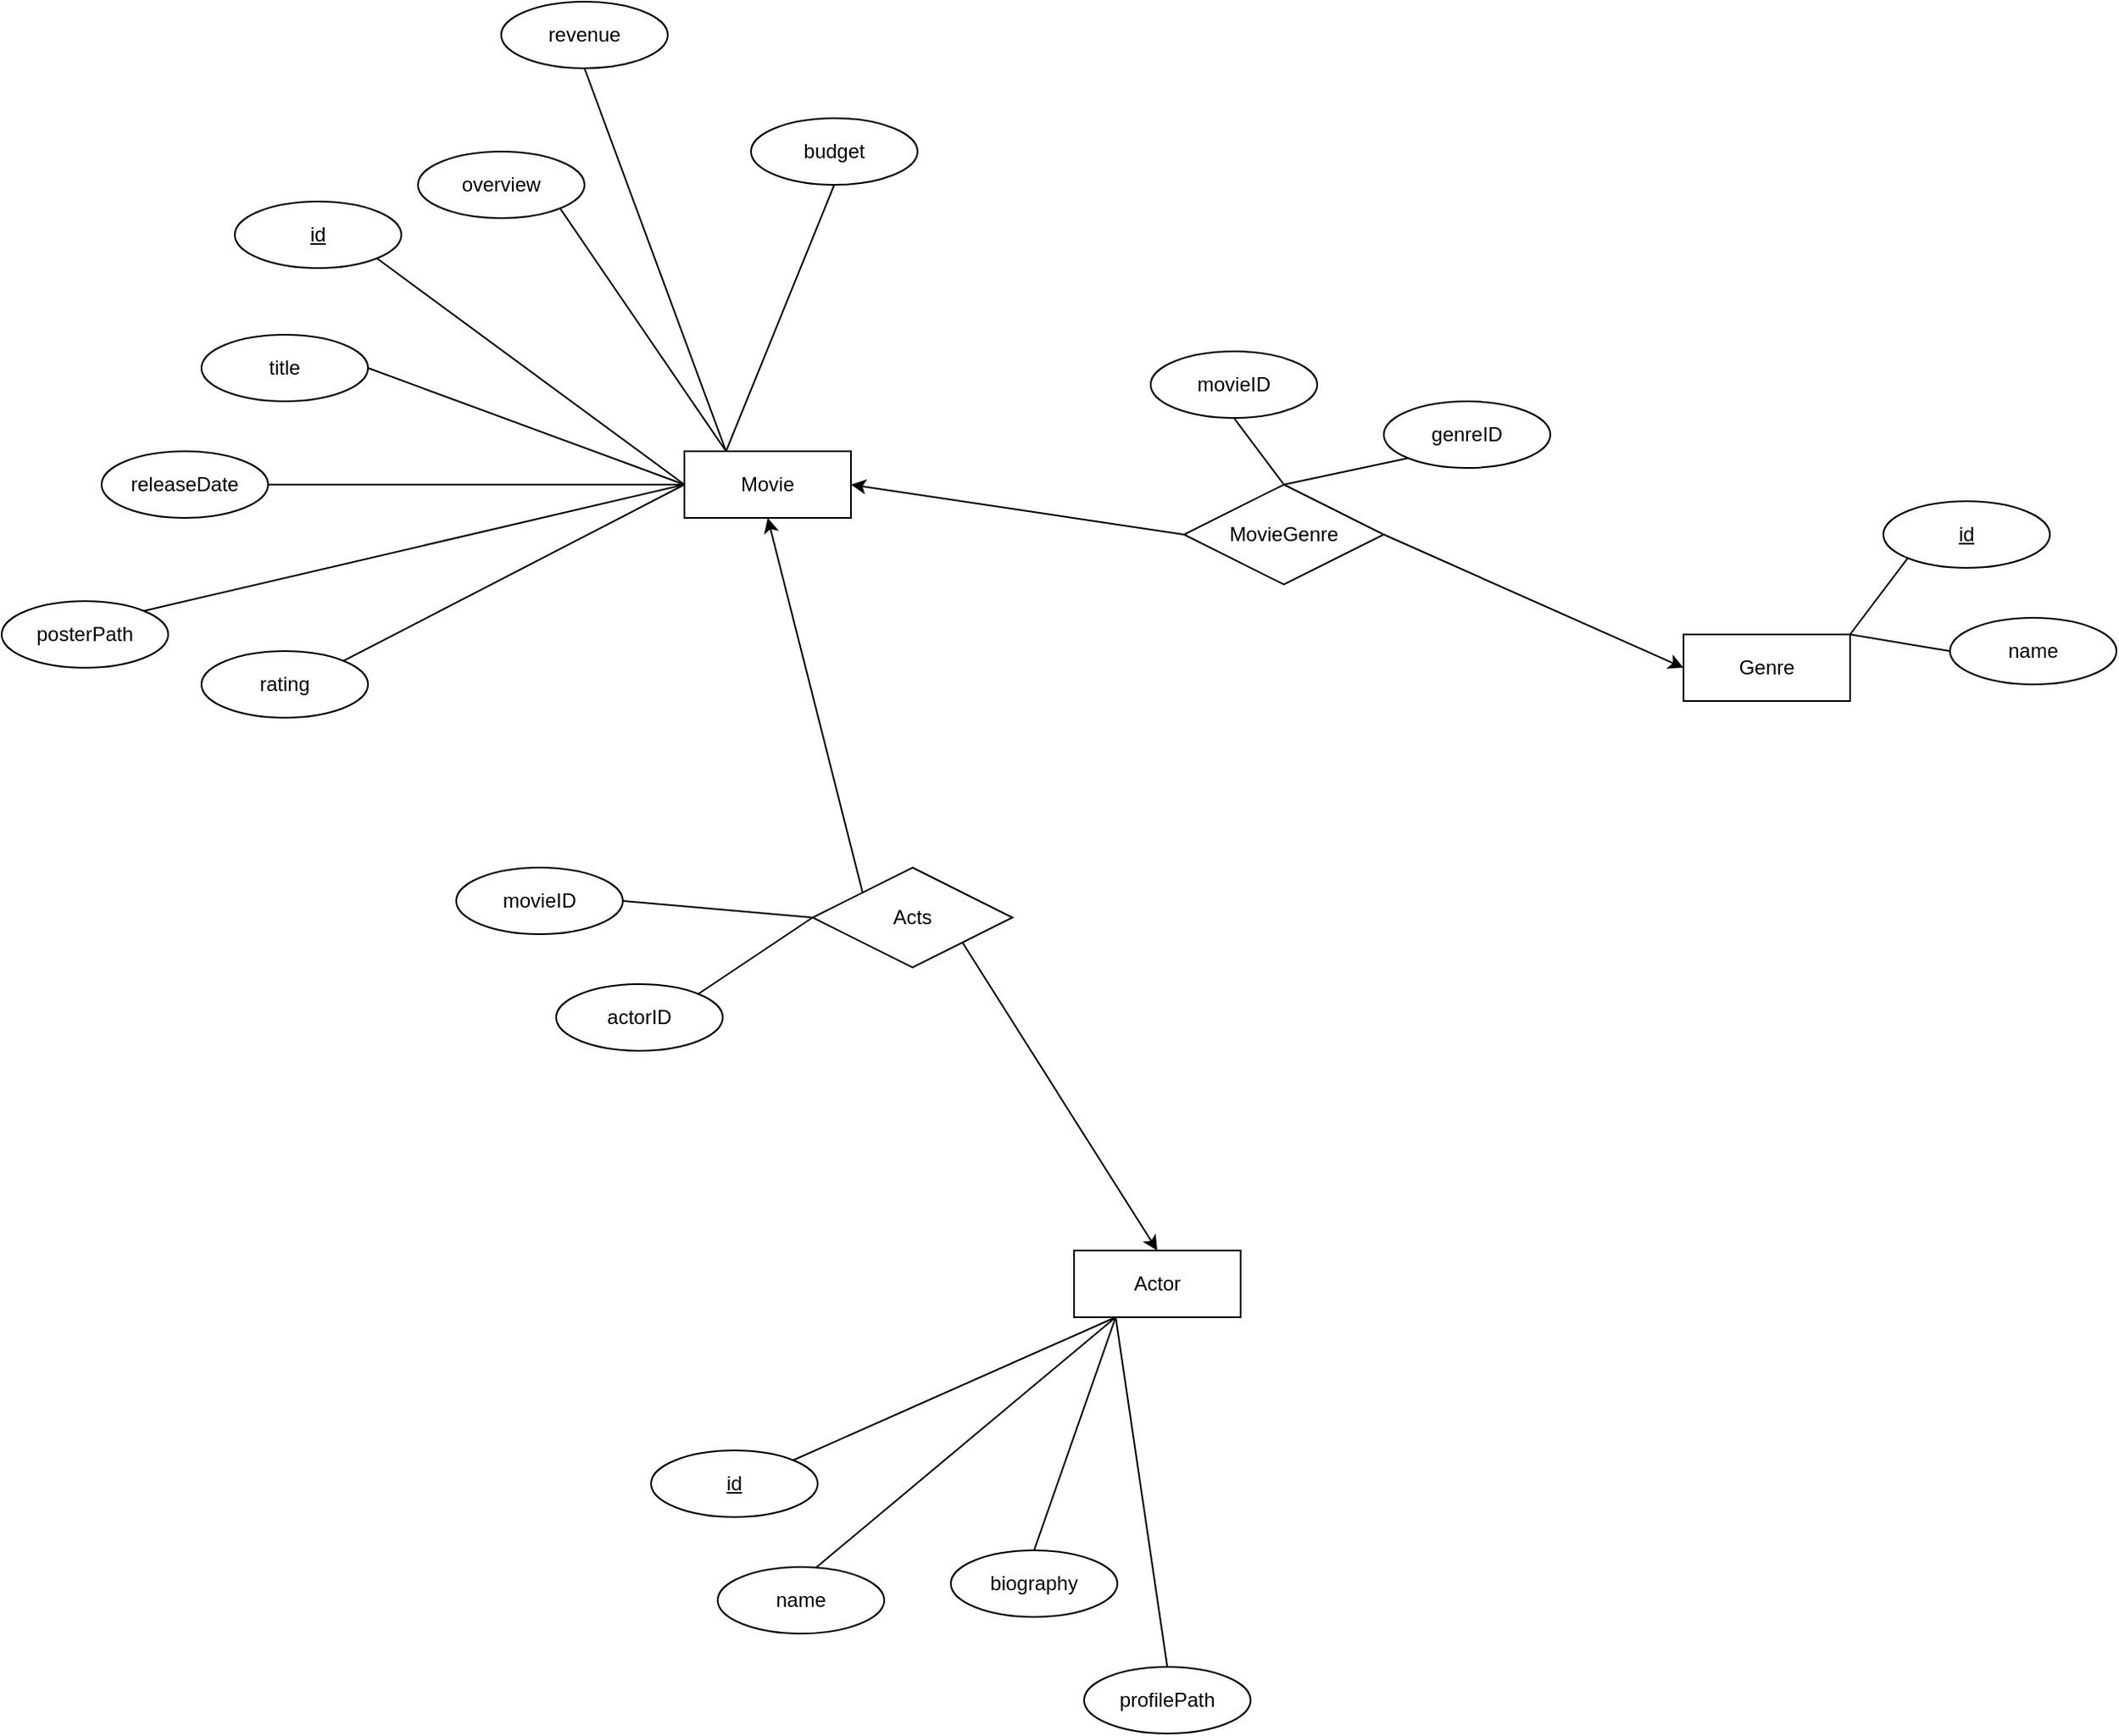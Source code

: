 <mxfile version="14.1.9" type="github">
  <diagram id="ulnagghV3gGsuWQL19kc" name="Page-1">
    <mxGraphModel dx="2130" dy="792" grid="1" gridSize="10" guides="1" tooltips="1" connect="1" arrows="1" fold="1" page="1" pageScale="1" pageWidth="827" pageHeight="1169" math="0" shadow="0">
      <root>
        <mxCell id="0" />
        <mxCell id="1" parent="0" />
        <mxCell id="jMipjM0aasokla6oDT_b-1" value="Movie" style="whiteSpace=wrap;html=1;align=center;" parent="1" vertex="1">
          <mxGeometry x="210" y="720" width="100" height="40" as="geometry" />
        </mxCell>
        <mxCell id="jMipjM0aasokla6oDT_b-2" value="id" style="ellipse;whiteSpace=wrap;html=1;align=center;fontStyle=4;" parent="1" vertex="1">
          <mxGeometry x="-60" y="570" width="100" height="40" as="geometry" />
        </mxCell>
        <mxCell id="jMipjM0aasokla6oDT_b-4" value="title" style="ellipse;whiteSpace=wrap;html=1;align=center;" parent="1" vertex="1">
          <mxGeometry x="-80" y="650" width="100" height="40" as="geometry" />
        </mxCell>
        <mxCell id="jMipjM0aasokla6oDT_b-5" value="" style="endArrow=none;html=1;rounded=0;exitX=1;exitY=1;exitDx=0;exitDy=0;entryX=0;entryY=0.5;entryDx=0;entryDy=0;" parent="1" source="jMipjM0aasokla6oDT_b-2" target="jMipjM0aasokla6oDT_b-1" edge="1">
          <mxGeometry relative="1" as="geometry">
            <mxPoint x="268" y="650" as="sourcePoint" />
            <mxPoint x="428" y="650" as="targetPoint" />
          </mxGeometry>
        </mxCell>
        <mxCell id="jMipjM0aasokla6oDT_b-6" value="" style="endArrow=none;html=1;rounded=0;exitX=1;exitY=0.5;exitDx=0;exitDy=0;entryX=0;entryY=0.5;entryDx=0;entryDy=0;" parent="1" source="jMipjM0aasokla6oDT_b-4" target="jMipjM0aasokla6oDT_b-1" edge="1">
          <mxGeometry relative="1" as="geometry">
            <mxPoint x="350" y="750" as="sourcePoint" />
            <mxPoint x="510" y="750" as="targetPoint" />
          </mxGeometry>
        </mxCell>
        <mxCell id="mvauatMqzNM6QbM77JNB-3" value="Genre" style="whiteSpace=wrap;html=1;align=center;" vertex="1" parent="1">
          <mxGeometry x="810" y="830" width="100" height="40" as="geometry" />
        </mxCell>
        <mxCell id="mvauatMqzNM6QbM77JNB-4" value="id" style="ellipse;whiteSpace=wrap;html=1;align=center;fontStyle=4;" vertex="1" parent="1">
          <mxGeometry x="930" y="750" width="100" height="40" as="geometry" />
        </mxCell>
        <mxCell id="mvauatMqzNM6QbM77JNB-5" value="name" style="ellipse;whiteSpace=wrap;html=1;align=center;" vertex="1" parent="1">
          <mxGeometry x="970" y="820" width="100" height="40" as="geometry" />
        </mxCell>
        <mxCell id="mvauatMqzNM6QbM77JNB-7" value="MovieGenre" style="shape=rhombus;perimeter=rhombusPerimeter;whiteSpace=wrap;html=1;align=center;" vertex="1" parent="1">
          <mxGeometry x="510" y="740" width="120" height="60" as="geometry" />
        </mxCell>
        <mxCell id="mvauatMqzNM6QbM77JNB-8" value="" style="endArrow=classic;html=1;exitX=0;exitY=0.5;exitDx=0;exitDy=0;entryX=1;entryY=0.5;entryDx=0;entryDy=0;" edge="1" parent="1" source="mvauatMqzNM6QbM77JNB-7" target="jMipjM0aasokla6oDT_b-1">
          <mxGeometry width="50" height="50" relative="1" as="geometry">
            <mxPoint x="510" y="910" as="sourcePoint" />
            <mxPoint x="560" y="860" as="targetPoint" />
          </mxGeometry>
        </mxCell>
        <mxCell id="mvauatMqzNM6QbM77JNB-9" value="" style="endArrow=classic;html=1;exitX=1;exitY=0.5;exitDx=0;exitDy=0;entryX=0;entryY=0.5;entryDx=0;entryDy=0;" edge="1" parent="1" source="mvauatMqzNM6QbM77JNB-7" target="mvauatMqzNM6QbM77JNB-3">
          <mxGeometry width="50" height="50" relative="1" as="geometry">
            <mxPoint x="510" y="910" as="sourcePoint" />
            <mxPoint x="560" y="860" as="targetPoint" />
          </mxGeometry>
        </mxCell>
        <mxCell id="mvauatMqzNM6QbM77JNB-10" value="" style="endArrow=none;html=1;rounded=0;entryX=0;entryY=1;entryDx=0;entryDy=0;exitX=1;exitY=0;exitDx=0;exitDy=0;" edge="1" parent="1" source="mvauatMqzNM6QbM77JNB-3" target="mvauatMqzNM6QbM77JNB-4">
          <mxGeometry relative="1" as="geometry">
            <mxPoint x="670" y="880" as="sourcePoint" />
            <mxPoint x="830" y="880" as="targetPoint" />
          </mxGeometry>
        </mxCell>
        <mxCell id="mvauatMqzNM6QbM77JNB-11" value="" style="endArrow=none;html=1;rounded=0;exitX=1;exitY=0;exitDx=0;exitDy=0;entryX=0;entryY=0.5;entryDx=0;entryDy=0;" edge="1" parent="1" source="mvauatMqzNM6QbM77JNB-3" target="mvauatMqzNM6QbM77JNB-5">
          <mxGeometry relative="1" as="geometry">
            <mxPoint x="670" y="880" as="sourcePoint" />
            <mxPoint x="830" y="880" as="targetPoint" />
          </mxGeometry>
        </mxCell>
        <mxCell id="mvauatMqzNM6QbM77JNB-15" value="movieID" style="ellipse;whiteSpace=wrap;html=1;align=center;" vertex="1" parent="1">
          <mxGeometry x="490" y="660" width="100" height="40" as="geometry" />
        </mxCell>
        <mxCell id="mvauatMqzNM6QbM77JNB-16" value="genreID" style="ellipse;whiteSpace=wrap;html=1;align=center;" vertex="1" parent="1">
          <mxGeometry x="630" y="690" width="100" height="40" as="geometry" />
        </mxCell>
        <mxCell id="mvauatMqzNM6QbM77JNB-17" value="" style="endArrow=none;html=1;rounded=0;exitX=0.5;exitY=1;exitDx=0;exitDy=0;entryX=0.5;entryY=0;entryDx=0;entryDy=0;" edge="1" parent="1" source="mvauatMqzNM6QbM77JNB-15" target="mvauatMqzNM6QbM77JNB-7">
          <mxGeometry relative="1" as="geometry">
            <mxPoint x="530" y="810" as="sourcePoint" />
            <mxPoint x="690" y="810" as="targetPoint" />
          </mxGeometry>
        </mxCell>
        <mxCell id="mvauatMqzNM6QbM77JNB-18" value="" style="endArrow=none;html=1;rounded=0;entryX=0;entryY=1;entryDx=0;entryDy=0;exitX=0.5;exitY=0;exitDx=0;exitDy=0;" edge="1" parent="1" source="mvauatMqzNM6QbM77JNB-7" target="mvauatMqzNM6QbM77JNB-16">
          <mxGeometry relative="1" as="geometry">
            <mxPoint x="530" y="810" as="sourcePoint" />
            <mxPoint x="690" y="810" as="targetPoint" />
          </mxGeometry>
        </mxCell>
        <mxCell id="mvauatMqzNM6QbM77JNB-19" value="Actor" style="whiteSpace=wrap;html=1;align=center;" vertex="1" parent="1">
          <mxGeometry x="444" y="1200" width="100" height="40" as="geometry" />
        </mxCell>
        <mxCell id="mvauatMqzNM6QbM77JNB-20" value="id" style="ellipse;whiteSpace=wrap;html=1;align=center;fontStyle=4;" vertex="1" parent="1">
          <mxGeometry x="190" y="1320" width="100" height="40" as="geometry" />
        </mxCell>
        <mxCell id="mvauatMqzNM6QbM77JNB-21" value="name" style="ellipse;whiteSpace=wrap;html=1;align=center;" vertex="1" parent="1">
          <mxGeometry x="230" y="1390" width="100" height="40" as="geometry" />
        </mxCell>
        <mxCell id="mvauatMqzNM6QbM77JNB-22" value="" style="endArrow=none;html=1;rounded=0;exitX=1;exitY=0;exitDx=0;exitDy=0;entryX=0.25;entryY=1;entryDx=0;entryDy=0;" edge="1" parent="1" source="mvauatMqzNM6QbM77JNB-20" target="mvauatMqzNM6QbM77JNB-19">
          <mxGeometry relative="1" as="geometry">
            <mxPoint x="454" y="1240" as="sourcePoint" />
            <mxPoint x="614" y="1240" as="targetPoint" />
          </mxGeometry>
        </mxCell>
        <mxCell id="mvauatMqzNM6QbM77JNB-23" value="" style="endArrow=none;html=1;rounded=0;exitX=0.592;exitY=0.006;exitDx=0;exitDy=0;exitPerimeter=0;entryX=0.25;entryY=1;entryDx=0;entryDy=0;" edge="1" parent="1" source="mvauatMqzNM6QbM77JNB-21" target="mvauatMqzNM6QbM77JNB-19">
          <mxGeometry relative="1" as="geometry">
            <mxPoint x="454" y="1240" as="sourcePoint" />
            <mxPoint x="614" y="1240" as="targetPoint" />
          </mxGeometry>
        </mxCell>
        <mxCell id="mvauatMqzNM6QbM77JNB-24" value="Acts" style="shape=rhombus;perimeter=rhombusPerimeter;whiteSpace=wrap;html=1;align=center;" vertex="1" parent="1">
          <mxGeometry x="287" y="970" width="120" height="60" as="geometry" />
        </mxCell>
        <mxCell id="mvauatMqzNM6QbM77JNB-25" value="" style="endArrow=classic;html=1;exitX=0;exitY=0;exitDx=0;exitDy=0;entryX=0.5;entryY=1;entryDx=0;entryDy=0;" edge="1" parent="1" source="mvauatMqzNM6QbM77JNB-24" target="jMipjM0aasokla6oDT_b-1">
          <mxGeometry width="50" height="50" relative="1" as="geometry">
            <mxPoint x="290" y="1080" as="sourcePoint" />
            <mxPoint x="340" y="1030" as="targetPoint" />
          </mxGeometry>
        </mxCell>
        <mxCell id="mvauatMqzNM6QbM77JNB-26" value="" style="endArrow=classic;html=1;exitX=1;exitY=1;exitDx=0;exitDy=0;entryX=0.5;entryY=0;entryDx=0;entryDy=0;" edge="1" parent="1" source="mvauatMqzNM6QbM77JNB-24" target="mvauatMqzNM6QbM77JNB-19">
          <mxGeometry width="50" height="50" relative="1" as="geometry">
            <mxPoint x="310" y="1140" as="sourcePoint" />
            <mxPoint x="360" y="1090" as="targetPoint" />
          </mxGeometry>
        </mxCell>
        <mxCell id="mvauatMqzNM6QbM77JNB-27" value="movieID" style="ellipse;whiteSpace=wrap;html=1;align=center;" vertex="1" parent="1">
          <mxGeometry x="73" y="970" width="100" height="40" as="geometry" />
        </mxCell>
        <mxCell id="mvauatMqzNM6QbM77JNB-28" value="actorID" style="ellipse;whiteSpace=wrap;html=1;align=center;" vertex="1" parent="1">
          <mxGeometry x="133" y="1040" width="100" height="40" as="geometry" />
        </mxCell>
        <mxCell id="mvauatMqzNM6QbM77JNB-30" value="" style="endArrow=none;html=1;rounded=0;exitX=1;exitY=0.5;exitDx=0;exitDy=0;entryX=0;entryY=0.5;entryDx=0;entryDy=0;" edge="1" parent="1" source="mvauatMqzNM6QbM77JNB-27" target="mvauatMqzNM6QbM77JNB-24">
          <mxGeometry relative="1" as="geometry">
            <mxPoint x="233" y="1050" as="sourcePoint" />
            <mxPoint x="393" y="1050" as="targetPoint" />
          </mxGeometry>
        </mxCell>
        <mxCell id="mvauatMqzNM6QbM77JNB-31" value="" style="endArrow=none;html=1;rounded=0;exitX=1;exitY=0;exitDx=0;exitDy=0;entryX=0;entryY=0.5;entryDx=0;entryDy=0;" edge="1" parent="1" source="mvauatMqzNM6QbM77JNB-28" target="mvauatMqzNM6QbM77JNB-24">
          <mxGeometry relative="1" as="geometry">
            <mxPoint x="233" y="1050" as="sourcePoint" />
            <mxPoint x="393" y="1050" as="targetPoint" />
          </mxGeometry>
        </mxCell>
        <mxCell id="mvauatMqzNM6QbM77JNB-33" value="revenue" style="ellipse;whiteSpace=wrap;html=1;align=center;" vertex="1" parent="1">
          <mxGeometry x="100" y="450" width="100" height="40" as="geometry" />
        </mxCell>
        <mxCell id="mvauatMqzNM6QbM77JNB-34" value="budget" style="ellipse;whiteSpace=wrap;html=1;align=center;" vertex="1" parent="1">
          <mxGeometry x="250" y="520" width="100" height="40" as="geometry" />
        </mxCell>
        <mxCell id="mvauatMqzNM6QbM77JNB-35" value="" style="endArrow=none;html=1;rounded=0;exitX=0.5;exitY=1;exitDx=0;exitDy=0;entryX=0.25;entryY=0;entryDx=0;entryDy=0;" edge="1" parent="1" source="mvauatMqzNM6QbM77JNB-33" target="jMipjM0aasokla6oDT_b-1">
          <mxGeometry relative="1" as="geometry">
            <mxPoint x="400" y="860" as="sourcePoint" />
            <mxPoint x="560" y="860" as="targetPoint" />
          </mxGeometry>
        </mxCell>
        <mxCell id="mvauatMqzNM6QbM77JNB-36" value="" style="endArrow=none;html=1;rounded=0;exitX=0.5;exitY=1;exitDx=0;exitDy=0;entryX=0.25;entryY=0;entryDx=0;entryDy=0;" edge="1" parent="1" source="mvauatMqzNM6QbM77JNB-34" target="jMipjM0aasokla6oDT_b-1">
          <mxGeometry relative="1" as="geometry">
            <mxPoint x="400" y="860" as="sourcePoint" />
            <mxPoint x="560" y="860" as="targetPoint" />
          </mxGeometry>
        </mxCell>
        <mxCell id="mvauatMqzNM6QbM77JNB-38" value="releaseDate" style="ellipse;whiteSpace=wrap;html=1;align=center;" vertex="1" parent="1">
          <mxGeometry x="-140" y="720" width="100" height="40" as="geometry" />
        </mxCell>
        <mxCell id="mvauatMqzNM6QbM77JNB-39" value="" style="endArrow=none;html=1;rounded=0;exitX=1;exitY=0.5;exitDx=0;exitDy=0;entryX=0;entryY=0.5;entryDx=0;entryDy=0;" edge="1" parent="1" source="mvauatMqzNM6QbM77JNB-38" target="jMipjM0aasokla6oDT_b-1">
          <mxGeometry relative="1" as="geometry">
            <mxPoint x="400" y="860" as="sourcePoint" />
            <mxPoint x="560" y="860" as="targetPoint" />
          </mxGeometry>
        </mxCell>
        <mxCell id="mvauatMqzNM6QbM77JNB-40" value="posterPath" style="ellipse;whiteSpace=wrap;html=1;align=center;" vertex="1" parent="1">
          <mxGeometry x="-200" y="810" width="100" height="40" as="geometry" />
        </mxCell>
        <mxCell id="mvauatMqzNM6QbM77JNB-41" value="" style="endArrow=none;html=1;rounded=0;exitX=1;exitY=0;exitDx=0;exitDy=0;entryX=0;entryY=0.5;entryDx=0;entryDy=0;" edge="1" parent="1" source="mvauatMqzNM6QbM77JNB-40" target="jMipjM0aasokla6oDT_b-1">
          <mxGeometry relative="1" as="geometry">
            <mxPoint x="240" y="870" as="sourcePoint" />
            <mxPoint x="400" y="870" as="targetPoint" />
          </mxGeometry>
        </mxCell>
        <mxCell id="mvauatMqzNM6QbM77JNB-42" value="biography" style="ellipse;whiteSpace=wrap;html=1;align=center;" vertex="1" parent="1">
          <mxGeometry x="370" y="1380" width="100" height="40" as="geometry" />
        </mxCell>
        <mxCell id="mvauatMqzNM6QbM77JNB-43" value="rating" style="ellipse;whiteSpace=wrap;html=1;align=center;" vertex="1" parent="1">
          <mxGeometry x="-80" y="840" width="100" height="40" as="geometry" />
        </mxCell>
        <mxCell id="mvauatMqzNM6QbM77JNB-44" value="" style="endArrow=none;html=1;rounded=0;exitX=1;exitY=0;exitDx=0;exitDy=0;entryX=0;entryY=0.5;entryDx=0;entryDy=0;" edge="1" parent="1" source="mvauatMqzNM6QbM77JNB-43" target="jMipjM0aasokla6oDT_b-1">
          <mxGeometry relative="1" as="geometry">
            <mxPoint x="240" y="870" as="sourcePoint" />
            <mxPoint x="400" y="870" as="targetPoint" />
          </mxGeometry>
        </mxCell>
        <mxCell id="mvauatMqzNM6QbM77JNB-45" value="" style="endArrow=none;html=1;rounded=0;exitX=0.5;exitY=0;exitDx=0;exitDy=0;entryX=0.25;entryY=1;entryDx=0;entryDy=0;" edge="1" parent="1" source="mvauatMqzNM6QbM77JNB-42" target="mvauatMqzNM6QbM77JNB-19">
          <mxGeometry relative="1" as="geometry">
            <mxPoint x="290" y="1190" as="sourcePoint" />
            <mxPoint x="450" y="1190" as="targetPoint" />
          </mxGeometry>
        </mxCell>
        <mxCell id="mvauatMqzNM6QbM77JNB-46" value="profilePath" style="ellipse;whiteSpace=wrap;html=1;align=center;" vertex="1" parent="1">
          <mxGeometry x="450" y="1450" width="100" height="40" as="geometry" />
        </mxCell>
        <mxCell id="mvauatMqzNM6QbM77JNB-47" value="" style="endArrow=none;html=1;rounded=0;exitX=0.25;exitY=1;exitDx=0;exitDy=0;entryX=0.5;entryY=0;entryDx=0;entryDy=0;" edge="1" parent="1" source="mvauatMqzNM6QbM77JNB-19" target="mvauatMqzNM6QbM77JNB-46">
          <mxGeometry relative="1" as="geometry">
            <mxPoint x="90" y="1420" as="sourcePoint" />
            <mxPoint x="250" y="1420" as="targetPoint" />
          </mxGeometry>
        </mxCell>
        <mxCell id="mvauatMqzNM6QbM77JNB-48" value="overview" style="ellipse;whiteSpace=wrap;html=1;align=center;" vertex="1" parent="1">
          <mxGeometry x="50" y="540" width="100" height="40" as="geometry" />
        </mxCell>
        <mxCell id="mvauatMqzNM6QbM77JNB-49" value="" style="endArrow=none;html=1;rounded=0;exitX=1;exitY=1;exitDx=0;exitDy=0;entryX=0.25;entryY=0;entryDx=0;entryDy=0;" edge="1" parent="1" source="mvauatMqzNM6QbM77JNB-48" target="jMipjM0aasokla6oDT_b-1">
          <mxGeometry relative="1" as="geometry">
            <mxPoint x="270" y="760" as="sourcePoint" />
            <mxPoint x="430" y="760" as="targetPoint" />
          </mxGeometry>
        </mxCell>
      </root>
    </mxGraphModel>
  </diagram>
</mxfile>
